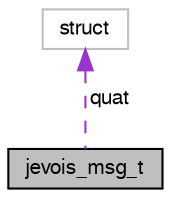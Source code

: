 digraph "jevois_msg_t"
{
  edge [fontname="FreeSans",fontsize="10",labelfontname="FreeSans",labelfontsize="10"];
  node [fontname="FreeSans",fontsize="10",shape=record];
  Node1 [label="jevois_msg_t",height=0.2,width=0.4,color="black", fillcolor="grey75", style="filled", fontcolor="black"];
  Node2 -> Node1 [dir="back",color="darkorchid3",fontsize="10",style="dashed",label=" quat" ,fontname="FreeSans"];
  Node2 [label="struct",height=0.2,width=0.4,color="grey75", fillcolor="white", style="filled"];
}
